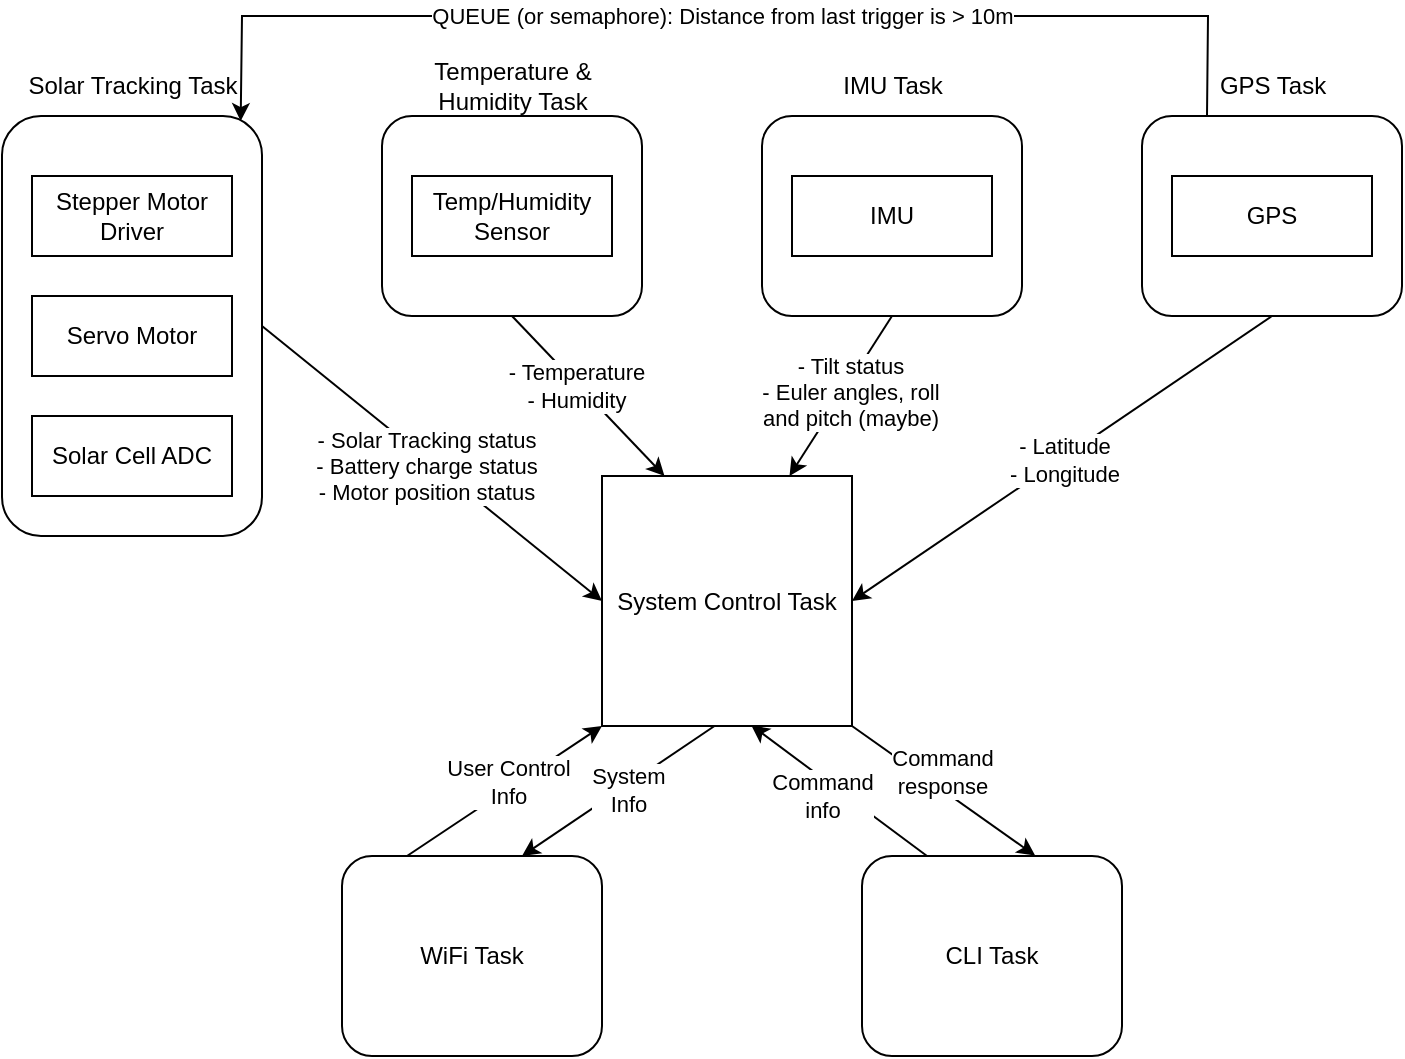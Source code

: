 <mxfile version="26.1.1">
  <diagram name="Page-1" id="Ie_a2-sc57kRKrSM1Xpx">
    <mxGraphModel dx="1344" dy="701" grid="1" gridSize="10" guides="1" tooltips="1" connect="1" arrows="1" fold="1" page="1" pageScale="1" pageWidth="850" pageHeight="1100" math="0" shadow="0">
      <root>
        <mxCell id="0" />
        <mxCell id="1" parent="0" />
        <mxCell id="A31ABvEfGWIdzAUm42GZ-1" value="System Control Task" style="whiteSpace=wrap;html=1;aspect=fixed;" parent="1" vertex="1">
          <mxGeometry x="390" y="260" width="125" height="125" as="geometry" />
        </mxCell>
        <mxCell id="A31ABvEfGWIdzAUm42GZ-3" value="" style="rounded=1;whiteSpace=wrap;html=1;fillColor=none;" parent="1" vertex="1">
          <mxGeometry x="90" y="80" width="130" height="210" as="geometry" />
        </mxCell>
        <mxCell id="A31ABvEfGWIdzAUm42GZ-4" value="Solar Tracking Task" style="text;html=1;align=center;verticalAlign=middle;resizable=0;points=[];autosize=1;strokeColor=none;fillColor=none;" parent="1" vertex="1">
          <mxGeometry x="90" y="50" width="130" height="30" as="geometry" />
        </mxCell>
        <mxCell id="A31ABvEfGWIdzAUm42GZ-5" value="Stepper Motor Driver" style="rounded=0;whiteSpace=wrap;html=1;" parent="1" vertex="1">
          <mxGeometry x="105" y="110" width="100" height="40" as="geometry" />
        </mxCell>
        <mxCell id="A31ABvEfGWIdzAUm42GZ-6" value="Servo Motor" style="rounded=0;whiteSpace=wrap;html=1;" parent="1" vertex="1">
          <mxGeometry x="105" y="170" width="100" height="40" as="geometry" />
        </mxCell>
        <mxCell id="A31ABvEfGWIdzAUm42GZ-7" value="Solar Cell ADC" style="rounded=0;whiteSpace=wrap;html=1;" parent="1" vertex="1">
          <mxGeometry x="105" y="230" width="100" height="40" as="geometry" />
        </mxCell>
        <mxCell id="A31ABvEfGWIdzAUm42GZ-8" value="" style="rounded=1;whiteSpace=wrap;html=1;fillColor=none;" parent="1" vertex="1">
          <mxGeometry x="280" y="80" width="130" height="100" as="geometry" />
        </mxCell>
        <mxCell id="A31ABvEfGWIdzAUm42GZ-9" value="Temperature &amp;amp;&lt;div&gt;Humidity&amp;nbsp;&lt;span style=&quot;background-color: transparent; color: light-dark(rgb(0, 0, 0), rgb(255, 255, 255));&quot;&gt;Task&lt;/span&gt;&lt;/div&gt;" style="text;html=1;align=center;verticalAlign=middle;resizable=0;points=[];autosize=1;strokeColor=none;fillColor=none;" parent="1" vertex="1">
          <mxGeometry x="295" y="45" width="100" height="40" as="geometry" />
        </mxCell>
        <mxCell id="A31ABvEfGWIdzAUm42GZ-10" value="Temp/Humidity Sensor" style="rounded=0;whiteSpace=wrap;html=1;" parent="1" vertex="1">
          <mxGeometry x="295" y="110" width="100" height="40" as="geometry" />
        </mxCell>
        <mxCell id="A31ABvEfGWIdzAUm42GZ-13" value="" style="rounded=1;whiteSpace=wrap;html=1;fillColor=none;" parent="1" vertex="1">
          <mxGeometry x="470" y="80" width="130" height="100" as="geometry" />
        </mxCell>
        <mxCell id="A31ABvEfGWIdzAUm42GZ-14" value="IMU Task" style="text;html=1;align=center;verticalAlign=middle;resizable=0;points=[];autosize=1;strokeColor=none;fillColor=none;" parent="1" vertex="1">
          <mxGeometry x="500" y="50" width="70" height="30" as="geometry" />
        </mxCell>
        <mxCell id="A31ABvEfGWIdzAUm42GZ-15" value="IMU" style="rounded=0;whiteSpace=wrap;html=1;" parent="1" vertex="1">
          <mxGeometry x="485" y="110" width="100" height="40" as="geometry" />
        </mxCell>
        <mxCell id="A31ABvEfGWIdzAUm42GZ-16" value="" style="rounded=1;whiteSpace=wrap;html=1;fillColor=none;" parent="1" vertex="1">
          <mxGeometry x="660" y="80" width="130" height="100" as="geometry" />
        </mxCell>
        <mxCell id="A31ABvEfGWIdzAUm42GZ-17" value="GPS Task" style="text;html=1;align=center;verticalAlign=middle;resizable=0;points=[];autosize=1;strokeColor=none;fillColor=none;" parent="1" vertex="1">
          <mxGeometry x="685" y="50" width="80" height="30" as="geometry" />
        </mxCell>
        <mxCell id="A31ABvEfGWIdzAUm42GZ-18" value="GPS" style="rounded=0;whiteSpace=wrap;html=1;" parent="1" vertex="1">
          <mxGeometry x="675" y="110" width="100" height="40" as="geometry" />
        </mxCell>
        <mxCell id="A31ABvEfGWIdzAUm42GZ-19" value="WiFi Task" style="rounded=1;whiteSpace=wrap;html=1;fillColor=none;" parent="1" vertex="1">
          <mxGeometry x="260" y="450" width="130" height="100" as="geometry" />
        </mxCell>
        <mxCell id="A31ABvEfGWIdzAUm42GZ-22" value="CLI Task" style="rounded=1;whiteSpace=wrap;html=1;fillColor=none;" parent="1" vertex="1">
          <mxGeometry x="520" y="450" width="130" height="100" as="geometry" />
        </mxCell>
        <mxCell id="A31ABvEfGWIdzAUm42GZ-26" value="" style="endArrow=classic;html=1;rounded=0;exitX=0.5;exitY=1;exitDx=0;exitDy=0;entryX=0.25;entryY=0;entryDx=0;entryDy=0;" parent="1" source="A31ABvEfGWIdzAUm42GZ-8" target="A31ABvEfGWIdzAUm42GZ-1" edge="1">
          <mxGeometry width="50" height="50" relative="1" as="geometry">
            <mxPoint x="400" y="320" as="sourcePoint" />
            <mxPoint x="450" y="270" as="targetPoint" />
          </mxGeometry>
        </mxCell>
        <mxCell id="A31ABvEfGWIdzAUm42GZ-27" value="- Temperature&lt;div&gt;- Humidity&lt;/div&gt;" style="edgeLabel;html=1;align=center;verticalAlign=middle;resizable=0;points=[];" parent="A31ABvEfGWIdzAUm42GZ-26" vertex="1" connectable="0">
          <mxGeometry x="-0.142" y="-1" relative="1" as="geometry">
            <mxPoint as="offset" />
          </mxGeometry>
        </mxCell>
        <mxCell id="A31ABvEfGWIdzAUm42GZ-28" value="" style="endArrow=classic;html=1;rounded=0;entryX=0.75;entryY=0;entryDx=0;entryDy=0;exitX=0.5;exitY=1;exitDx=0;exitDy=0;" parent="1" source="A31ABvEfGWIdzAUm42GZ-13" target="A31ABvEfGWIdzAUm42GZ-1" edge="1">
          <mxGeometry width="50" height="50" relative="1" as="geometry">
            <mxPoint x="400" y="320" as="sourcePoint" />
            <mxPoint x="450" y="270" as="targetPoint" />
          </mxGeometry>
        </mxCell>
        <mxCell id="A31ABvEfGWIdzAUm42GZ-29" value="- Tilt status&lt;div&gt;- Euler angles, roll&lt;/div&gt;&lt;div&gt;and pitch (maybe)&lt;/div&gt;" style="edgeLabel;html=1;align=center;verticalAlign=middle;resizable=0;points=[];" parent="A31ABvEfGWIdzAUm42GZ-28" vertex="1" connectable="0">
          <mxGeometry x="-0.059" y="3" relative="1" as="geometry">
            <mxPoint y="-1" as="offset" />
          </mxGeometry>
        </mxCell>
        <mxCell id="A31ABvEfGWIdzAUm42GZ-30" value="" style="endArrow=classic;html=1;rounded=0;exitX=0.5;exitY=1;exitDx=0;exitDy=0;entryX=1;entryY=0.5;entryDx=0;entryDy=0;" parent="1" source="A31ABvEfGWIdzAUm42GZ-16" target="A31ABvEfGWIdzAUm42GZ-1" edge="1">
          <mxGeometry width="50" height="50" relative="1" as="geometry">
            <mxPoint x="400" y="320" as="sourcePoint" />
            <mxPoint x="700" y="300" as="targetPoint" />
          </mxGeometry>
        </mxCell>
        <mxCell id="A31ABvEfGWIdzAUm42GZ-32" value="- Latitude&lt;div&gt;- Longitude&lt;/div&gt;" style="edgeLabel;html=1;align=center;verticalAlign=middle;resizable=0;points=[];" parent="A31ABvEfGWIdzAUm42GZ-30" vertex="1" connectable="0">
          <mxGeometry x="-0.003" y="1" relative="1" as="geometry">
            <mxPoint as="offset" />
          </mxGeometry>
        </mxCell>
        <mxCell id="A31ABvEfGWIdzAUm42GZ-33" value="" style="endArrow=classic;html=1;rounded=0;exitX=1;exitY=0.5;exitDx=0;exitDy=0;entryX=0;entryY=0.5;entryDx=0;entryDy=0;" parent="1" source="A31ABvEfGWIdzAUm42GZ-3" target="A31ABvEfGWIdzAUm42GZ-1" edge="1">
          <mxGeometry width="50" height="50" relative="1" as="geometry">
            <mxPoint x="400" y="320" as="sourcePoint" />
            <mxPoint x="450" y="270" as="targetPoint" />
          </mxGeometry>
        </mxCell>
        <mxCell id="A31ABvEfGWIdzAUm42GZ-34" value="- Solar Tracking status&lt;div&gt;- Battery charge status&lt;/div&gt;&lt;div&gt;- Motor position status&lt;/div&gt;" style="edgeLabel;html=1;align=center;verticalAlign=middle;resizable=0;points=[];" parent="A31ABvEfGWIdzAUm42GZ-33" vertex="1" connectable="0">
          <mxGeometry x="-0.021" y="-3" relative="1" as="geometry">
            <mxPoint as="offset" />
          </mxGeometry>
        </mxCell>
        <mxCell id="A31ABvEfGWIdzAUm42GZ-35" value="" style="endArrow=classic;html=1;rounded=0;exitX=0.25;exitY=0;exitDx=0;exitDy=0;entryX=0;entryY=1;entryDx=0;entryDy=0;" parent="1" source="A31ABvEfGWIdzAUm42GZ-19" target="A31ABvEfGWIdzAUm42GZ-1" edge="1">
          <mxGeometry width="50" height="50" relative="1" as="geometry">
            <mxPoint x="400" y="320" as="sourcePoint" />
            <mxPoint x="450" y="270" as="targetPoint" />
          </mxGeometry>
        </mxCell>
        <mxCell id="A31ABvEfGWIdzAUm42GZ-37" value="User Control&lt;div&gt;Info&lt;/div&gt;" style="edgeLabel;html=1;align=center;verticalAlign=middle;resizable=0;points=[];" parent="A31ABvEfGWIdzAUm42GZ-35" vertex="1" connectable="0">
          <mxGeometry x="0.068" y="3" relative="1" as="geometry">
            <mxPoint as="offset" />
          </mxGeometry>
        </mxCell>
        <mxCell id="A31ABvEfGWIdzAUm42GZ-36" value="" style="endArrow=classic;html=1;rounded=0;entryX=0.5;entryY=0;entryDx=0;entryDy=0;exitX=0.25;exitY=1;exitDx=0;exitDy=0;" parent="1" edge="1">
          <mxGeometry width="50" height="50" relative="1" as="geometry">
            <mxPoint x="446.25" y="385" as="sourcePoint" />
            <mxPoint x="350" y="450" as="targetPoint" />
          </mxGeometry>
        </mxCell>
        <mxCell id="A31ABvEfGWIdzAUm42GZ-38" value="System&lt;div&gt;Info&lt;/div&gt;" style="edgeLabel;html=1;align=center;verticalAlign=middle;resizable=0;points=[];" parent="A31ABvEfGWIdzAUm42GZ-36" vertex="1" connectable="0">
          <mxGeometry x="-0.074" y="2" relative="1" as="geometry">
            <mxPoint as="offset" />
          </mxGeometry>
        </mxCell>
        <mxCell id="nh9NJUfpQ5GKdOAc1GB4-1" value="" style="endArrow=classic;html=1;rounded=0;exitX=0.25;exitY=0;exitDx=0;exitDy=0;entryX=0.918;entryY=0.012;entryDx=0;entryDy=0;entryPerimeter=0;" edge="1" parent="1" source="A31ABvEfGWIdzAUm42GZ-16" target="A31ABvEfGWIdzAUm42GZ-3">
          <mxGeometry width="50" height="50" relative="1" as="geometry">
            <mxPoint x="400" y="280" as="sourcePoint" />
            <mxPoint x="450" y="230" as="targetPoint" />
            <Array as="points">
              <mxPoint x="693" y="30" />
              <mxPoint x="210" y="30" />
            </Array>
          </mxGeometry>
        </mxCell>
        <mxCell id="nh9NJUfpQ5GKdOAc1GB4-2" value="QUEUE (or semaphore): Distance from last trigger is &amp;gt; 10m" style="edgeLabel;html=1;align=center;verticalAlign=middle;resizable=0;points=[];" vertex="1" connectable="0" parent="nh9NJUfpQ5GKdOAc1GB4-1">
          <mxGeometry x="0.003" relative="1" as="geometry">
            <mxPoint as="offset" />
          </mxGeometry>
        </mxCell>
        <mxCell id="nh9NJUfpQ5GKdOAc1GB4-7" value="" style="endArrow=classic;html=1;rounded=0;entryX=0.597;entryY=0.997;entryDx=0;entryDy=0;entryPerimeter=0;exitX=0.25;exitY=0;exitDx=0;exitDy=0;" edge="1" parent="1" source="A31ABvEfGWIdzAUm42GZ-22" target="A31ABvEfGWIdzAUm42GZ-1">
          <mxGeometry width="50" height="50" relative="1" as="geometry">
            <mxPoint x="410" y="400" as="sourcePoint" />
            <mxPoint x="460" y="350" as="targetPoint" />
          </mxGeometry>
        </mxCell>
        <mxCell id="nh9NJUfpQ5GKdOAc1GB4-10" value="Command&lt;div&gt;info&lt;/div&gt;" style="edgeLabel;html=1;align=center;verticalAlign=middle;resizable=0;points=[];" vertex="1" connectable="0" parent="nh9NJUfpQ5GKdOAc1GB4-7">
          <mxGeometry x="0.295" relative="1" as="geometry">
            <mxPoint x="4" y="12" as="offset" />
          </mxGeometry>
        </mxCell>
        <mxCell id="nh9NJUfpQ5GKdOAc1GB4-8" value="" style="endArrow=classic;html=1;rounded=0;entryX=0.666;entryY=-0.002;entryDx=0;entryDy=0;exitX=1;exitY=1;exitDx=0;exitDy=0;entryPerimeter=0;" edge="1" parent="1" source="A31ABvEfGWIdzAUm42GZ-1" target="A31ABvEfGWIdzAUm42GZ-22">
          <mxGeometry width="50" height="50" relative="1" as="geometry">
            <mxPoint x="410" y="400" as="sourcePoint" />
            <mxPoint x="460" y="350" as="targetPoint" />
          </mxGeometry>
        </mxCell>
        <mxCell id="nh9NJUfpQ5GKdOAc1GB4-9" value="Command&lt;div&gt;response&lt;/div&gt;" style="edgeLabel;html=1;align=center;verticalAlign=middle;resizable=0;points=[];" vertex="1" connectable="0" parent="nh9NJUfpQ5GKdOAc1GB4-8">
          <mxGeometry x="-0.319" y="-1" relative="1" as="geometry">
            <mxPoint x="14" as="offset" />
          </mxGeometry>
        </mxCell>
      </root>
    </mxGraphModel>
  </diagram>
</mxfile>
